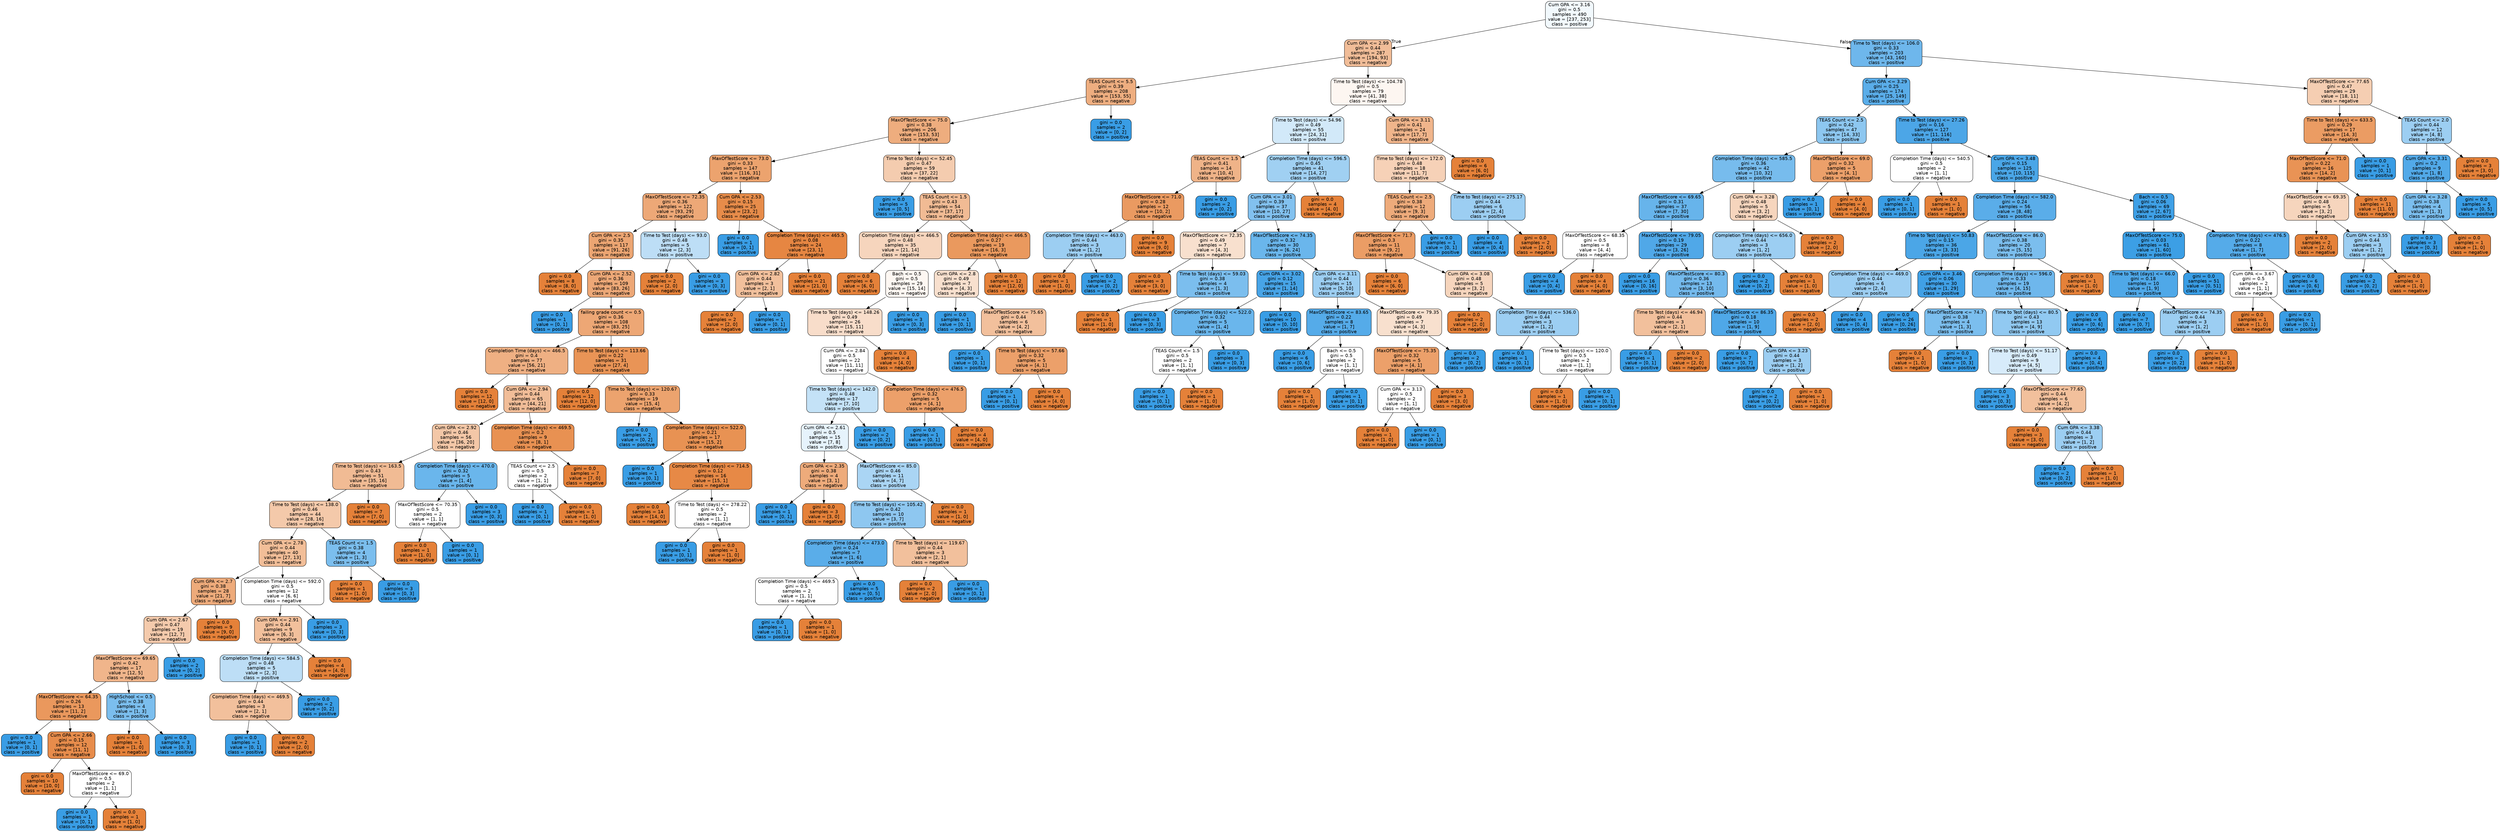 digraph Tree {
node [shape=box, style="filled, rounded", color="black", fontname=helvetica] ;
edge [fontname=helvetica] ;
0 [label="Cum GPA <= 3.16\ngini = 0.5\nsamples = 490\nvalue = [237, 253]\nclass = positive", fillcolor="#f2f9fd"] ;
1 [label="Cum GPA <= 2.99\ngini = 0.44\nsamples = 287\nvalue = [194, 93]\nclass = negative", fillcolor="#f1bd98"] ;
0 -> 1 [labeldistance=2.5, labelangle=45, headlabel="True"] ;
2 [label="TEAS Count <= 5.5\ngini = 0.39\nsamples = 208\nvalue = [153, 55]\nclass = negative", fillcolor="#eeae80"] ;
1 -> 2 ;
3 [label="MaxOfTestScore <= 75.0\ngini = 0.38\nsamples = 206\nvalue = [153, 53]\nclass = negative", fillcolor="#eead7e"] ;
2 -> 3 ;
4 [label="MaxOfTestScore <= 73.0\ngini = 0.33\nsamples = 147\nvalue = [116, 31]\nclass = negative", fillcolor="#eca36e"] ;
3 -> 4 ;
5 [label="MaxOfTestScore <= 72.35\ngini = 0.36\nsamples = 122\nvalue = [93, 29]\nclass = negative", fillcolor="#eda877"] ;
4 -> 5 ;
6 [label="Cum GPA <= 2.5\ngini = 0.35\nsamples = 117\nvalue = [91, 26]\nclass = negative", fillcolor="#eca572"] ;
5 -> 6 ;
7 [label="gini = 0.0\nsamples = 8\nvalue = [8, 0]\nclass = negative", fillcolor="#e58139"] ;
6 -> 7 ;
8 [label="Cum GPA <= 2.52\ngini = 0.36\nsamples = 109\nvalue = [83, 26]\nclass = negative", fillcolor="#eda877"] ;
6 -> 8 ;
9 [label="gini = 0.0\nsamples = 1\nvalue = [0, 1]\nclass = positive", fillcolor="#399de5"] ;
8 -> 9 ;
10 [label="failing grade count <= 0.5\ngini = 0.36\nsamples = 108\nvalue = [83, 25]\nclass = negative", fillcolor="#eda775"] ;
8 -> 10 ;
11 [label="Completion Time (days) <= 466.5\ngini = 0.4\nsamples = 77\nvalue = [56, 21]\nclass = negative", fillcolor="#efb083"] ;
10 -> 11 ;
12 [label="gini = 0.0\nsamples = 12\nvalue = [12, 0]\nclass = negative", fillcolor="#e58139"] ;
11 -> 12 ;
13 [label="Cum GPA <= 2.94\ngini = 0.44\nsamples = 65\nvalue = [44, 21]\nclass = negative", fillcolor="#f1bd98"] ;
11 -> 13 ;
14 [label="Cum GPA <= 2.92\ngini = 0.46\nsamples = 56\nvalue = [36, 20]\nclass = negative", fillcolor="#f3c7a7"] ;
13 -> 14 ;
15 [label="Time to Test (days) <= 163.5\ngini = 0.43\nsamples = 51\nvalue = [35, 16]\nclass = negative", fillcolor="#f1bb94"] ;
14 -> 15 ;
16 [label="Time to Test (days) <= 138.0\ngini = 0.46\nsamples = 44\nvalue = [28, 16]\nclass = negative", fillcolor="#f4c9aa"] ;
15 -> 16 ;
17 [label="Cum GPA <= 2.78\ngini = 0.44\nsamples = 40\nvalue = [27, 13]\nclass = negative", fillcolor="#f2be98"] ;
16 -> 17 ;
18 [label="Cum GPA <= 2.7\ngini = 0.38\nsamples = 28\nvalue = [21, 7]\nclass = negative", fillcolor="#eeab7b"] ;
17 -> 18 ;
19 [label="Cum GPA <= 2.67\ngini = 0.47\nsamples = 19\nvalue = [12, 7]\nclass = negative", fillcolor="#f4caac"] ;
18 -> 19 ;
20 [label="MaxOfTestScore <= 69.65\ngini = 0.42\nsamples = 17\nvalue = [12, 5]\nclass = negative", fillcolor="#f0b58b"] ;
19 -> 20 ;
21 [label="MaxOfTestScore <= 64.35\ngini = 0.26\nsamples = 13\nvalue = [11, 2]\nclass = negative", fillcolor="#ea985d"] ;
20 -> 21 ;
22 [label="gini = 0.0\nsamples = 1\nvalue = [0, 1]\nclass = positive", fillcolor="#399de5"] ;
21 -> 22 ;
23 [label="Cum GPA <= 2.66\ngini = 0.15\nsamples = 12\nvalue = [11, 1]\nclass = negative", fillcolor="#e78c4b"] ;
21 -> 23 ;
24 [label="gini = 0.0\nsamples = 10\nvalue = [10, 0]\nclass = negative", fillcolor="#e58139"] ;
23 -> 24 ;
25 [label="MaxOfTestScore <= 69.0\ngini = 0.5\nsamples = 2\nvalue = [1, 1]\nclass = negative", fillcolor="#ffffff"] ;
23 -> 25 ;
26 [label="gini = 0.0\nsamples = 1\nvalue = [0, 1]\nclass = positive", fillcolor="#399de5"] ;
25 -> 26 ;
27 [label="gini = 0.0\nsamples = 1\nvalue = [1, 0]\nclass = negative", fillcolor="#e58139"] ;
25 -> 27 ;
28 [label="HighSchool <= 0.5\ngini = 0.38\nsamples = 4\nvalue = [1, 3]\nclass = positive", fillcolor="#7bbeee"] ;
20 -> 28 ;
29 [label="gini = 0.0\nsamples = 1\nvalue = [1, 0]\nclass = negative", fillcolor="#e58139"] ;
28 -> 29 ;
30 [label="gini = 0.0\nsamples = 3\nvalue = [0, 3]\nclass = positive", fillcolor="#399de5"] ;
28 -> 30 ;
31 [label="gini = 0.0\nsamples = 2\nvalue = [0, 2]\nclass = positive", fillcolor="#399de5"] ;
19 -> 31 ;
32 [label="gini = 0.0\nsamples = 9\nvalue = [9, 0]\nclass = negative", fillcolor="#e58139"] ;
18 -> 32 ;
33 [label="Completion Time (days) <= 592.0\ngini = 0.5\nsamples = 12\nvalue = [6, 6]\nclass = negative", fillcolor="#ffffff"] ;
17 -> 33 ;
34 [label="Cum GPA <= 2.91\ngini = 0.44\nsamples = 9\nvalue = [6, 3]\nclass = negative", fillcolor="#f2c09c"] ;
33 -> 34 ;
35 [label="Completion Time (days) <= 584.5\ngini = 0.48\nsamples = 5\nvalue = [2, 3]\nclass = positive", fillcolor="#bddef6"] ;
34 -> 35 ;
36 [label="Completion Time (days) <= 469.5\ngini = 0.44\nsamples = 3\nvalue = [2, 1]\nclass = negative", fillcolor="#f2c09c"] ;
35 -> 36 ;
37 [label="gini = 0.0\nsamples = 1\nvalue = [0, 1]\nclass = positive", fillcolor="#399de5"] ;
36 -> 37 ;
38 [label="gini = 0.0\nsamples = 2\nvalue = [2, 0]\nclass = negative", fillcolor="#e58139"] ;
36 -> 38 ;
39 [label="gini = 0.0\nsamples = 2\nvalue = [0, 2]\nclass = positive", fillcolor="#399de5"] ;
35 -> 39 ;
40 [label="gini = 0.0\nsamples = 4\nvalue = [4, 0]\nclass = negative", fillcolor="#e58139"] ;
34 -> 40 ;
41 [label="gini = 0.0\nsamples = 3\nvalue = [0, 3]\nclass = positive", fillcolor="#399de5"] ;
33 -> 41 ;
42 [label="TEAS Count <= 1.5\ngini = 0.38\nsamples = 4\nvalue = [1, 3]\nclass = positive", fillcolor="#7bbeee"] ;
16 -> 42 ;
43 [label="gini = 0.0\nsamples = 1\nvalue = [1, 0]\nclass = negative", fillcolor="#e58139"] ;
42 -> 43 ;
44 [label="gini = 0.0\nsamples = 3\nvalue = [0, 3]\nclass = positive", fillcolor="#399de5"] ;
42 -> 44 ;
45 [label="gini = 0.0\nsamples = 7\nvalue = [7, 0]\nclass = negative", fillcolor="#e58139"] ;
15 -> 45 ;
46 [label="Completion Time (days) <= 470.0\ngini = 0.32\nsamples = 5\nvalue = [1, 4]\nclass = positive", fillcolor="#6ab6ec"] ;
14 -> 46 ;
47 [label="MaxOfTestScore <= 70.35\ngini = 0.5\nsamples = 2\nvalue = [1, 1]\nclass = negative", fillcolor="#ffffff"] ;
46 -> 47 ;
48 [label="gini = 0.0\nsamples = 1\nvalue = [1, 0]\nclass = negative", fillcolor="#e58139"] ;
47 -> 48 ;
49 [label="gini = 0.0\nsamples = 1\nvalue = [0, 1]\nclass = positive", fillcolor="#399de5"] ;
47 -> 49 ;
50 [label="gini = 0.0\nsamples = 3\nvalue = [0, 3]\nclass = positive", fillcolor="#399de5"] ;
46 -> 50 ;
51 [label="Completion Time (days) <= 469.5\ngini = 0.2\nsamples = 9\nvalue = [8, 1]\nclass = negative", fillcolor="#e89152"] ;
13 -> 51 ;
52 [label="TEAS Count <= 2.5\ngini = 0.5\nsamples = 2\nvalue = [1, 1]\nclass = negative", fillcolor="#ffffff"] ;
51 -> 52 ;
53 [label="gini = 0.0\nsamples = 1\nvalue = [0, 1]\nclass = positive", fillcolor="#399de5"] ;
52 -> 53 ;
54 [label="gini = 0.0\nsamples = 1\nvalue = [1, 0]\nclass = negative", fillcolor="#e58139"] ;
52 -> 54 ;
55 [label="gini = 0.0\nsamples = 7\nvalue = [7, 0]\nclass = negative", fillcolor="#e58139"] ;
51 -> 55 ;
56 [label="Time to Test (days) <= 113.66\ngini = 0.22\nsamples = 31\nvalue = [27, 4]\nclass = negative", fillcolor="#e99456"] ;
10 -> 56 ;
57 [label="gini = 0.0\nsamples = 12\nvalue = [12, 0]\nclass = negative", fillcolor="#e58139"] ;
56 -> 57 ;
58 [label="Time to Test (days) <= 120.67\ngini = 0.33\nsamples = 19\nvalue = [15, 4]\nclass = negative", fillcolor="#eca36e"] ;
56 -> 58 ;
59 [label="gini = 0.0\nsamples = 2\nvalue = [0, 2]\nclass = positive", fillcolor="#399de5"] ;
58 -> 59 ;
60 [label="Completion Time (days) <= 522.0\ngini = 0.21\nsamples = 17\nvalue = [15, 2]\nclass = negative", fillcolor="#e89253"] ;
58 -> 60 ;
61 [label="gini = 0.0\nsamples = 1\nvalue = [0, 1]\nclass = positive", fillcolor="#399de5"] ;
60 -> 61 ;
62 [label="Completion Time (days) <= 714.5\ngini = 0.12\nsamples = 16\nvalue = [15, 1]\nclass = negative", fillcolor="#e78946"] ;
60 -> 62 ;
63 [label="gini = 0.0\nsamples = 14\nvalue = [14, 0]\nclass = negative", fillcolor="#e58139"] ;
62 -> 63 ;
64 [label="Time to Test (days) <= 278.22\ngini = 0.5\nsamples = 2\nvalue = [1, 1]\nclass = negative", fillcolor="#ffffff"] ;
62 -> 64 ;
65 [label="gini = 0.0\nsamples = 1\nvalue = [0, 1]\nclass = positive", fillcolor="#399de5"] ;
64 -> 65 ;
66 [label="gini = 0.0\nsamples = 1\nvalue = [1, 0]\nclass = negative", fillcolor="#e58139"] ;
64 -> 66 ;
67 [label="Time to Test (days) <= 93.0\ngini = 0.48\nsamples = 5\nvalue = [2, 3]\nclass = positive", fillcolor="#bddef6"] ;
5 -> 67 ;
68 [label="gini = 0.0\nsamples = 2\nvalue = [2, 0]\nclass = negative", fillcolor="#e58139"] ;
67 -> 68 ;
69 [label="gini = 0.0\nsamples = 3\nvalue = [0, 3]\nclass = positive", fillcolor="#399de5"] ;
67 -> 69 ;
70 [label="Cum GPA <= 2.53\ngini = 0.15\nsamples = 25\nvalue = [23, 2]\nclass = negative", fillcolor="#e78c4a"] ;
4 -> 70 ;
71 [label="gini = 0.0\nsamples = 1\nvalue = [0, 1]\nclass = positive", fillcolor="#399de5"] ;
70 -> 71 ;
72 [label="Completion Time (days) <= 465.5\ngini = 0.08\nsamples = 24\nvalue = [23, 1]\nclass = negative", fillcolor="#e68642"] ;
70 -> 72 ;
73 [label="Cum GPA <= 2.82\ngini = 0.44\nsamples = 3\nvalue = [2, 1]\nclass = negative", fillcolor="#f2c09c"] ;
72 -> 73 ;
74 [label="gini = 0.0\nsamples = 2\nvalue = [2, 0]\nclass = negative", fillcolor="#e58139"] ;
73 -> 74 ;
75 [label="gini = 0.0\nsamples = 1\nvalue = [0, 1]\nclass = positive", fillcolor="#399de5"] ;
73 -> 75 ;
76 [label="gini = 0.0\nsamples = 21\nvalue = [21, 0]\nclass = negative", fillcolor="#e58139"] ;
72 -> 76 ;
77 [label="Time to Test (days) <= 52.45\ngini = 0.47\nsamples = 59\nvalue = [37, 22]\nclass = negative", fillcolor="#f4ccaf"] ;
3 -> 77 ;
78 [label="gini = 0.0\nsamples = 5\nvalue = [0, 5]\nclass = positive", fillcolor="#399de5"] ;
77 -> 78 ;
79 [label="TEAS Count <= 1.5\ngini = 0.43\nsamples = 54\nvalue = [37, 17]\nclass = negative", fillcolor="#f1bb94"] ;
77 -> 79 ;
80 [label="Completion Time (days) <= 466.5\ngini = 0.48\nsamples = 35\nvalue = [21, 14]\nclass = negative", fillcolor="#f6d5bd"] ;
79 -> 80 ;
81 [label="gini = 0.0\nsamples = 6\nvalue = [6, 0]\nclass = negative", fillcolor="#e58139"] ;
80 -> 81 ;
82 [label="Bach <= 0.5\ngini = 0.5\nsamples = 29\nvalue = [15, 14]\nclass = negative", fillcolor="#fdf7f2"] ;
80 -> 82 ;
83 [label="Time to Test (days) <= 148.26\ngini = 0.49\nsamples = 26\nvalue = [15, 11]\nclass = negative", fillcolor="#f8ddca"] ;
82 -> 83 ;
84 [label="Cum GPA <= 2.84\ngini = 0.5\nsamples = 22\nvalue = [11, 11]\nclass = negative", fillcolor="#ffffff"] ;
83 -> 84 ;
85 [label="Time to Test (days) <= 142.0\ngini = 0.48\nsamples = 17\nvalue = [7, 10]\nclass = positive", fillcolor="#c4e2f7"] ;
84 -> 85 ;
86 [label="Cum GPA <= 2.61\ngini = 0.5\nsamples = 15\nvalue = [7, 8]\nclass = positive", fillcolor="#e6f3fc"] ;
85 -> 86 ;
87 [label="Cum GPA <= 2.35\ngini = 0.38\nsamples = 4\nvalue = [3, 1]\nclass = negative", fillcolor="#eeab7b"] ;
86 -> 87 ;
88 [label="gini = 0.0\nsamples = 1\nvalue = [0, 1]\nclass = positive", fillcolor="#399de5"] ;
87 -> 88 ;
89 [label="gini = 0.0\nsamples = 3\nvalue = [3, 0]\nclass = negative", fillcolor="#e58139"] ;
87 -> 89 ;
90 [label="MaxOfTestScore <= 85.0\ngini = 0.46\nsamples = 11\nvalue = [4, 7]\nclass = positive", fillcolor="#aad5f4"] ;
86 -> 90 ;
91 [label="Time to Test (days) <= 105.42\ngini = 0.42\nsamples = 10\nvalue = [3, 7]\nclass = positive", fillcolor="#8ec7f0"] ;
90 -> 91 ;
92 [label="Completion Time (days) <= 473.0\ngini = 0.24\nsamples = 7\nvalue = [1, 6]\nclass = positive", fillcolor="#5aade9"] ;
91 -> 92 ;
93 [label="Completion Time (days) <= 469.5\ngini = 0.5\nsamples = 2\nvalue = [1, 1]\nclass = negative", fillcolor="#ffffff"] ;
92 -> 93 ;
94 [label="gini = 0.0\nsamples = 1\nvalue = [0, 1]\nclass = positive", fillcolor="#399de5"] ;
93 -> 94 ;
95 [label="gini = 0.0\nsamples = 1\nvalue = [1, 0]\nclass = negative", fillcolor="#e58139"] ;
93 -> 95 ;
96 [label="gini = 0.0\nsamples = 5\nvalue = [0, 5]\nclass = positive", fillcolor="#399de5"] ;
92 -> 96 ;
97 [label="Time to Test (days) <= 119.67\ngini = 0.44\nsamples = 3\nvalue = [2, 1]\nclass = negative", fillcolor="#f2c09c"] ;
91 -> 97 ;
98 [label="gini = 0.0\nsamples = 2\nvalue = [2, 0]\nclass = negative", fillcolor="#e58139"] ;
97 -> 98 ;
99 [label="gini = 0.0\nsamples = 1\nvalue = [0, 1]\nclass = positive", fillcolor="#399de5"] ;
97 -> 99 ;
100 [label="gini = 0.0\nsamples = 1\nvalue = [1, 0]\nclass = negative", fillcolor="#e58139"] ;
90 -> 100 ;
101 [label="gini = 0.0\nsamples = 2\nvalue = [0, 2]\nclass = positive", fillcolor="#399de5"] ;
85 -> 101 ;
102 [label="Completion Time (days) <= 476.5\ngini = 0.32\nsamples = 5\nvalue = [4, 1]\nclass = negative", fillcolor="#eca06a"] ;
84 -> 102 ;
103 [label="gini = 0.0\nsamples = 1\nvalue = [0, 1]\nclass = positive", fillcolor="#399de5"] ;
102 -> 103 ;
104 [label="gini = 0.0\nsamples = 4\nvalue = [4, 0]\nclass = negative", fillcolor="#e58139"] ;
102 -> 104 ;
105 [label="gini = 0.0\nsamples = 4\nvalue = [4, 0]\nclass = negative", fillcolor="#e58139"] ;
83 -> 105 ;
106 [label="gini = 0.0\nsamples = 3\nvalue = [0, 3]\nclass = positive", fillcolor="#399de5"] ;
82 -> 106 ;
107 [label="Completion Time (days) <= 466.5\ngini = 0.27\nsamples = 19\nvalue = [16, 3]\nclass = negative", fillcolor="#ea995e"] ;
79 -> 107 ;
108 [label="Cum GPA <= 2.8\ngini = 0.49\nsamples = 7\nvalue = [4, 3]\nclass = negative", fillcolor="#f8e0ce"] ;
107 -> 108 ;
109 [label="gini = 0.0\nsamples = 1\nvalue = [0, 1]\nclass = positive", fillcolor="#399de5"] ;
108 -> 109 ;
110 [label="MaxOfTestScore <= 75.65\ngini = 0.44\nsamples = 6\nvalue = [4, 2]\nclass = negative", fillcolor="#f2c09c"] ;
108 -> 110 ;
111 [label="gini = 0.0\nsamples = 1\nvalue = [0, 1]\nclass = positive", fillcolor="#399de5"] ;
110 -> 111 ;
112 [label="Time to Test (days) <= 57.66\ngini = 0.32\nsamples = 5\nvalue = [4, 1]\nclass = negative", fillcolor="#eca06a"] ;
110 -> 112 ;
113 [label="gini = 0.0\nsamples = 1\nvalue = [0, 1]\nclass = positive", fillcolor="#399de5"] ;
112 -> 113 ;
114 [label="gini = 0.0\nsamples = 4\nvalue = [4, 0]\nclass = negative", fillcolor="#e58139"] ;
112 -> 114 ;
115 [label="gini = 0.0\nsamples = 12\nvalue = [12, 0]\nclass = negative", fillcolor="#e58139"] ;
107 -> 115 ;
116 [label="gini = 0.0\nsamples = 2\nvalue = [0, 2]\nclass = positive", fillcolor="#399de5"] ;
2 -> 116 ;
117 [label="Time to Test (days) <= 104.78\ngini = 0.5\nsamples = 79\nvalue = [41, 38]\nclass = negative", fillcolor="#fdf6f1"] ;
1 -> 117 ;
118 [label="Time to Test (days) <= 54.96\ngini = 0.49\nsamples = 55\nvalue = [24, 31]\nclass = positive", fillcolor="#d2e9f9"] ;
117 -> 118 ;
119 [label="TEAS Count <= 1.5\ngini = 0.41\nsamples = 14\nvalue = [10, 4]\nclass = negative", fillcolor="#efb388"] ;
118 -> 119 ;
120 [label="MaxOfTestScore <= 71.0\ngini = 0.28\nsamples = 12\nvalue = [10, 2]\nclass = negative", fillcolor="#ea9a61"] ;
119 -> 120 ;
121 [label="Completion Time (days) <= 463.0\ngini = 0.44\nsamples = 3\nvalue = [1, 2]\nclass = positive", fillcolor="#9ccef2"] ;
120 -> 121 ;
122 [label="gini = 0.0\nsamples = 1\nvalue = [1, 0]\nclass = negative", fillcolor="#e58139"] ;
121 -> 122 ;
123 [label="gini = 0.0\nsamples = 2\nvalue = [0, 2]\nclass = positive", fillcolor="#399de5"] ;
121 -> 123 ;
124 [label="gini = 0.0\nsamples = 9\nvalue = [9, 0]\nclass = negative", fillcolor="#e58139"] ;
120 -> 124 ;
125 [label="gini = 0.0\nsamples = 2\nvalue = [0, 2]\nclass = positive", fillcolor="#399de5"] ;
119 -> 125 ;
126 [label="Completion Time (days) <= 596.5\ngini = 0.45\nsamples = 41\nvalue = [14, 27]\nclass = positive", fillcolor="#a0d0f2"] ;
118 -> 126 ;
127 [label="Cum GPA <= 3.01\ngini = 0.39\nsamples = 37\nvalue = [10, 27]\nclass = positive", fillcolor="#82c1ef"] ;
126 -> 127 ;
128 [label="MaxOfTestScore <= 72.35\ngini = 0.49\nsamples = 7\nvalue = [4, 3]\nclass = negative", fillcolor="#f8e0ce"] ;
127 -> 128 ;
129 [label="gini = 0.0\nsamples = 3\nvalue = [3, 0]\nclass = negative", fillcolor="#e58139"] ;
128 -> 129 ;
130 [label="Time to Test (days) <= 59.03\ngini = 0.38\nsamples = 4\nvalue = [1, 3]\nclass = positive", fillcolor="#7bbeee"] ;
128 -> 130 ;
131 [label="gini = 0.0\nsamples = 1\nvalue = [1, 0]\nclass = negative", fillcolor="#e58139"] ;
130 -> 131 ;
132 [label="gini = 0.0\nsamples = 3\nvalue = [0, 3]\nclass = positive", fillcolor="#399de5"] ;
130 -> 132 ;
133 [label="MaxOfTestScore <= 74.35\ngini = 0.32\nsamples = 30\nvalue = [6, 24]\nclass = positive", fillcolor="#6ab6ec"] ;
127 -> 133 ;
134 [label="Cum GPA <= 3.02\ngini = 0.12\nsamples = 15\nvalue = [1, 14]\nclass = positive", fillcolor="#47a4e7"] ;
133 -> 134 ;
135 [label="Completion Time (days) <= 522.0\ngini = 0.32\nsamples = 5\nvalue = [1, 4]\nclass = positive", fillcolor="#6ab6ec"] ;
134 -> 135 ;
136 [label="TEAS Count <= 1.5\ngini = 0.5\nsamples = 2\nvalue = [1, 1]\nclass = negative", fillcolor="#ffffff"] ;
135 -> 136 ;
137 [label="gini = 0.0\nsamples = 1\nvalue = [0, 1]\nclass = positive", fillcolor="#399de5"] ;
136 -> 137 ;
138 [label="gini = 0.0\nsamples = 1\nvalue = [1, 0]\nclass = negative", fillcolor="#e58139"] ;
136 -> 138 ;
139 [label="gini = 0.0\nsamples = 3\nvalue = [0, 3]\nclass = positive", fillcolor="#399de5"] ;
135 -> 139 ;
140 [label="gini = 0.0\nsamples = 10\nvalue = [0, 10]\nclass = positive", fillcolor="#399de5"] ;
134 -> 140 ;
141 [label="Cum GPA <= 3.11\ngini = 0.44\nsamples = 15\nvalue = [5, 10]\nclass = positive", fillcolor="#9ccef2"] ;
133 -> 141 ;
142 [label="MaxOfTestScore <= 83.65\ngini = 0.22\nsamples = 8\nvalue = [1, 7]\nclass = positive", fillcolor="#55abe9"] ;
141 -> 142 ;
143 [label="gini = 0.0\nsamples = 6\nvalue = [0, 6]\nclass = positive", fillcolor="#399de5"] ;
142 -> 143 ;
144 [label="Bach <= 0.5\ngini = 0.5\nsamples = 2\nvalue = [1, 1]\nclass = negative", fillcolor="#ffffff"] ;
142 -> 144 ;
145 [label="gini = 0.0\nsamples = 1\nvalue = [1, 0]\nclass = negative", fillcolor="#e58139"] ;
144 -> 145 ;
146 [label="gini = 0.0\nsamples = 1\nvalue = [0, 1]\nclass = positive", fillcolor="#399de5"] ;
144 -> 146 ;
147 [label="MaxOfTestScore <= 79.35\ngini = 0.49\nsamples = 7\nvalue = [4, 3]\nclass = negative", fillcolor="#f8e0ce"] ;
141 -> 147 ;
148 [label="MaxOfTestScore <= 75.35\ngini = 0.32\nsamples = 5\nvalue = [4, 1]\nclass = negative", fillcolor="#eca06a"] ;
147 -> 148 ;
149 [label="Cum GPA <= 3.13\ngini = 0.5\nsamples = 2\nvalue = [1, 1]\nclass = negative", fillcolor="#ffffff"] ;
148 -> 149 ;
150 [label="gini = 0.0\nsamples = 1\nvalue = [1, 0]\nclass = negative", fillcolor="#e58139"] ;
149 -> 150 ;
151 [label="gini = 0.0\nsamples = 1\nvalue = [0, 1]\nclass = positive", fillcolor="#399de5"] ;
149 -> 151 ;
152 [label="gini = 0.0\nsamples = 3\nvalue = [3, 0]\nclass = negative", fillcolor="#e58139"] ;
148 -> 152 ;
153 [label="gini = 0.0\nsamples = 2\nvalue = [0, 2]\nclass = positive", fillcolor="#399de5"] ;
147 -> 153 ;
154 [label="gini = 0.0\nsamples = 4\nvalue = [4, 0]\nclass = negative", fillcolor="#e58139"] ;
126 -> 154 ;
155 [label="Cum GPA <= 3.11\ngini = 0.41\nsamples = 24\nvalue = [17, 7]\nclass = negative", fillcolor="#f0b58b"] ;
117 -> 155 ;
156 [label="Time to Test (days) <= 172.0\ngini = 0.48\nsamples = 18\nvalue = [11, 7]\nclass = negative", fillcolor="#f6d1b7"] ;
155 -> 156 ;
157 [label="TEAS Count <= 2.5\ngini = 0.38\nsamples = 12\nvalue = [9, 3]\nclass = negative", fillcolor="#eeab7b"] ;
156 -> 157 ;
158 [label="MaxOfTestScore <= 71.7\ngini = 0.3\nsamples = 11\nvalue = [9, 2]\nclass = negative", fillcolor="#eb9d65"] ;
157 -> 158 ;
159 [label="gini = 0.0\nsamples = 6\nvalue = [6, 0]\nclass = negative", fillcolor="#e58139"] ;
158 -> 159 ;
160 [label="Cum GPA <= 3.08\ngini = 0.48\nsamples = 5\nvalue = [3, 2]\nclass = negative", fillcolor="#f6d5bd"] ;
158 -> 160 ;
161 [label="gini = 0.0\nsamples = 2\nvalue = [2, 0]\nclass = negative", fillcolor="#e58139"] ;
160 -> 161 ;
162 [label="Completion Time (days) <= 536.0\ngini = 0.44\nsamples = 3\nvalue = [1, 2]\nclass = positive", fillcolor="#9ccef2"] ;
160 -> 162 ;
163 [label="gini = 0.0\nsamples = 1\nvalue = [0, 1]\nclass = positive", fillcolor="#399de5"] ;
162 -> 163 ;
164 [label="Time to Test (days) <= 120.0\ngini = 0.5\nsamples = 2\nvalue = [1, 1]\nclass = negative", fillcolor="#ffffff"] ;
162 -> 164 ;
165 [label="gini = 0.0\nsamples = 1\nvalue = [1, 0]\nclass = negative", fillcolor="#e58139"] ;
164 -> 165 ;
166 [label="gini = 0.0\nsamples = 1\nvalue = [0, 1]\nclass = positive", fillcolor="#399de5"] ;
164 -> 166 ;
167 [label="gini = 0.0\nsamples = 1\nvalue = [0, 1]\nclass = positive", fillcolor="#399de5"] ;
157 -> 167 ;
168 [label="Time to Test (days) <= 275.17\ngini = 0.44\nsamples = 6\nvalue = [2, 4]\nclass = positive", fillcolor="#9ccef2"] ;
156 -> 168 ;
169 [label="gini = 0.0\nsamples = 4\nvalue = [0, 4]\nclass = positive", fillcolor="#399de5"] ;
168 -> 169 ;
170 [label="gini = 0.0\nsamples = 2\nvalue = [2, 0]\nclass = negative", fillcolor="#e58139"] ;
168 -> 170 ;
171 [label="gini = 0.0\nsamples = 6\nvalue = [6, 0]\nclass = negative", fillcolor="#e58139"] ;
155 -> 171 ;
172 [label="Time to Test (days) <= 106.0\ngini = 0.33\nsamples = 203\nvalue = [43, 160]\nclass = positive", fillcolor="#6eb7ec"] ;
0 -> 172 [labeldistance=2.5, labelangle=-45, headlabel="False"] ;
173 [label="Cum GPA <= 3.29\ngini = 0.25\nsamples = 174\nvalue = [25, 149]\nclass = positive", fillcolor="#5aade9"] ;
172 -> 173 ;
174 [label="TEAS Count <= 2.5\ngini = 0.42\nsamples = 47\nvalue = [14, 33]\nclass = positive", fillcolor="#8dc7f0"] ;
173 -> 174 ;
175 [label="Completion Time (days) <= 585.5\ngini = 0.36\nsamples = 42\nvalue = [10, 32]\nclass = positive", fillcolor="#77bced"] ;
174 -> 175 ;
176 [label="MaxOfTestScore <= 69.65\ngini = 0.31\nsamples = 37\nvalue = [7, 30]\nclass = positive", fillcolor="#67b4eb"] ;
175 -> 176 ;
177 [label="MaxOfTestScore <= 68.35\ngini = 0.5\nsamples = 8\nvalue = [4, 4]\nclass = negative", fillcolor="#ffffff"] ;
176 -> 177 ;
178 [label="gini = 0.0\nsamples = 4\nvalue = [0, 4]\nclass = positive", fillcolor="#399de5"] ;
177 -> 178 ;
179 [label="gini = 0.0\nsamples = 4\nvalue = [4, 0]\nclass = negative", fillcolor="#e58139"] ;
177 -> 179 ;
180 [label="MaxOfTestScore <= 79.05\ngini = 0.19\nsamples = 29\nvalue = [3, 26]\nclass = positive", fillcolor="#50a8e8"] ;
176 -> 180 ;
181 [label="gini = 0.0\nsamples = 16\nvalue = [0, 16]\nclass = positive", fillcolor="#399de5"] ;
180 -> 181 ;
182 [label="MaxOfTestScore <= 80.3\ngini = 0.36\nsamples = 13\nvalue = [3, 10]\nclass = positive", fillcolor="#74baed"] ;
180 -> 182 ;
183 [label="Time to Test (days) <= 46.94\ngini = 0.44\nsamples = 3\nvalue = [2, 1]\nclass = negative", fillcolor="#f2c09c"] ;
182 -> 183 ;
184 [label="gini = 0.0\nsamples = 1\nvalue = [0, 1]\nclass = positive", fillcolor="#399de5"] ;
183 -> 184 ;
185 [label="gini = 0.0\nsamples = 2\nvalue = [2, 0]\nclass = negative", fillcolor="#e58139"] ;
183 -> 185 ;
186 [label="MaxOfTestScore <= 86.35\ngini = 0.18\nsamples = 10\nvalue = [1, 9]\nclass = positive", fillcolor="#4fa8e8"] ;
182 -> 186 ;
187 [label="gini = 0.0\nsamples = 7\nvalue = [0, 7]\nclass = positive", fillcolor="#399de5"] ;
186 -> 187 ;
188 [label="Cum GPA <= 3.23\ngini = 0.44\nsamples = 3\nvalue = [1, 2]\nclass = positive", fillcolor="#9ccef2"] ;
186 -> 188 ;
189 [label="gini = 0.0\nsamples = 2\nvalue = [0, 2]\nclass = positive", fillcolor="#399de5"] ;
188 -> 189 ;
190 [label="gini = 0.0\nsamples = 1\nvalue = [1, 0]\nclass = negative", fillcolor="#e58139"] ;
188 -> 190 ;
191 [label="Cum GPA <= 3.28\ngini = 0.48\nsamples = 5\nvalue = [3, 2]\nclass = negative", fillcolor="#f6d5bd"] ;
175 -> 191 ;
192 [label="Completion Time (days) <= 656.0\ngini = 0.44\nsamples = 3\nvalue = [1, 2]\nclass = positive", fillcolor="#9ccef2"] ;
191 -> 192 ;
193 [label="gini = 0.0\nsamples = 2\nvalue = [0, 2]\nclass = positive", fillcolor="#399de5"] ;
192 -> 193 ;
194 [label="gini = 0.0\nsamples = 1\nvalue = [1, 0]\nclass = negative", fillcolor="#e58139"] ;
192 -> 194 ;
195 [label="gini = 0.0\nsamples = 2\nvalue = [2, 0]\nclass = negative", fillcolor="#e58139"] ;
191 -> 195 ;
196 [label="MaxOfTestScore <= 69.0\ngini = 0.32\nsamples = 5\nvalue = [4, 1]\nclass = negative", fillcolor="#eca06a"] ;
174 -> 196 ;
197 [label="gini = 0.0\nsamples = 1\nvalue = [0, 1]\nclass = positive", fillcolor="#399de5"] ;
196 -> 197 ;
198 [label="gini = 0.0\nsamples = 4\nvalue = [4, 0]\nclass = negative", fillcolor="#e58139"] ;
196 -> 198 ;
199 [label="Time to Test (days) <= 27.26\ngini = 0.16\nsamples = 127\nvalue = [11, 116]\nclass = positive", fillcolor="#4ca6e7"] ;
173 -> 199 ;
200 [label="Completion Time (days) <= 540.5\ngini = 0.5\nsamples = 2\nvalue = [1, 1]\nclass = negative", fillcolor="#ffffff"] ;
199 -> 200 ;
201 [label="gini = 0.0\nsamples = 1\nvalue = [0, 1]\nclass = positive", fillcolor="#399de5"] ;
200 -> 201 ;
202 [label="gini = 0.0\nsamples = 1\nvalue = [1, 0]\nclass = negative", fillcolor="#e58139"] ;
200 -> 202 ;
203 [label="Cum GPA <= 3.48\ngini = 0.15\nsamples = 125\nvalue = [10, 115]\nclass = positive", fillcolor="#4aa6e7"] ;
199 -> 203 ;
204 [label="Completion Time (days) <= 582.0\ngini = 0.24\nsamples = 56\nvalue = [8, 48]\nclass = positive", fillcolor="#5aade9"] ;
203 -> 204 ;
205 [label="Time to Test (days) <= 50.83\ngini = 0.15\nsamples = 36\nvalue = [3, 33]\nclass = positive", fillcolor="#4ba6e7"] ;
204 -> 205 ;
206 [label="Completion Time (days) <= 469.0\ngini = 0.44\nsamples = 6\nvalue = [2, 4]\nclass = positive", fillcolor="#9ccef2"] ;
205 -> 206 ;
207 [label="gini = 0.0\nsamples = 2\nvalue = [2, 0]\nclass = negative", fillcolor="#e58139"] ;
206 -> 207 ;
208 [label="gini = 0.0\nsamples = 4\nvalue = [0, 4]\nclass = positive", fillcolor="#399de5"] ;
206 -> 208 ;
209 [label="Cum GPA <= 3.46\ngini = 0.06\nsamples = 30\nvalue = [1, 29]\nclass = positive", fillcolor="#40a0e6"] ;
205 -> 209 ;
210 [label="gini = 0.0\nsamples = 26\nvalue = [0, 26]\nclass = positive", fillcolor="#399de5"] ;
209 -> 210 ;
211 [label="MaxOfTestScore <= 74.7\ngini = 0.38\nsamples = 4\nvalue = [1, 3]\nclass = positive", fillcolor="#7bbeee"] ;
209 -> 211 ;
212 [label="gini = 0.0\nsamples = 1\nvalue = [1, 0]\nclass = negative", fillcolor="#e58139"] ;
211 -> 212 ;
213 [label="gini = 0.0\nsamples = 3\nvalue = [0, 3]\nclass = positive", fillcolor="#399de5"] ;
211 -> 213 ;
214 [label="MaxOfTestScore <= 86.0\ngini = 0.38\nsamples = 20\nvalue = [5, 15]\nclass = positive", fillcolor="#7bbeee"] ;
204 -> 214 ;
215 [label="Completion Time (days) <= 596.0\ngini = 0.33\nsamples = 19\nvalue = [4, 15]\nclass = positive", fillcolor="#6eb7ec"] ;
214 -> 215 ;
216 [label="Time to Test (days) <= 80.5\ngini = 0.43\nsamples = 13\nvalue = [4, 9]\nclass = positive", fillcolor="#91c9f1"] ;
215 -> 216 ;
217 [label="Time to Test (days) <= 51.17\ngini = 0.49\nsamples = 9\nvalue = [4, 5]\nclass = positive", fillcolor="#d7ebfa"] ;
216 -> 217 ;
218 [label="gini = 0.0\nsamples = 3\nvalue = [0, 3]\nclass = positive", fillcolor="#399de5"] ;
217 -> 218 ;
219 [label="MaxOfTestScore <= 77.65\ngini = 0.44\nsamples = 6\nvalue = [4, 2]\nclass = negative", fillcolor="#f2c09c"] ;
217 -> 219 ;
220 [label="gini = 0.0\nsamples = 3\nvalue = [3, 0]\nclass = negative", fillcolor="#e58139"] ;
219 -> 220 ;
221 [label="Cum GPA <= 3.38\ngini = 0.44\nsamples = 3\nvalue = [1, 2]\nclass = positive", fillcolor="#9ccef2"] ;
219 -> 221 ;
222 [label="gini = 0.0\nsamples = 2\nvalue = [0, 2]\nclass = positive", fillcolor="#399de5"] ;
221 -> 222 ;
223 [label="gini = 0.0\nsamples = 1\nvalue = [1, 0]\nclass = negative", fillcolor="#e58139"] ;
221 -> 223 ;
224 [label="gini = 0.0\nsamples = 4\nvalue = [0, 4]\nclass = positive", fillcolor="#399de5"] ;
216 -> 224 ;
225 [label="gini = 0.0\nsamples = 6\nvalue = [0, 6]\nclass = positive", fillcolor="#399de5"] ;
215 -> 225 ;
226 [label="gini = 0.0\nsamples = 1\nvalue = [1, 0]\nclass = negative", fillcolor="#e58139"] ;
214 -> 226 ;
227 [label="Bach <= 0.5\ngini = 0.06\nsamples = 69\nvalue = [2, 67]\nclass = positive", fillcolor="#3fa0e6"] ;
203 -> 227 ;
228 [label="MaxOfTestScore <= 75.0\ngini = 0.03\nsamples = 61\nvalue = [1, 60]\nclass = positive", fillcolor="#3c9fe5"] ;
227 -> 228 ;
229 [label="Time to Test (days) <= 66.0\ngini = 0.18\nsamples = 10\nvalue = [1, 9]\nclass = positive", fillcolor="#4fa8e8"] ;
228 -> 229 ;
230 [label="gini = 0.0\nsamples = 7\nvalue = [0, 7]\nclass = positive", fillcolor="#399de5"] ;
229 -> 230 ;
231 [label="MaxOfTestScore <= 74.35\ngini = 0.44\nsamples = 3\nvalue = [1, 2]\nclass = positive", fillcolor="#9ccef2"] ;
229 -> 231 ;
232 [label="gini = 0.0\nsamples = 2\nvalue = [0, 2]\nclass = positive", fillcolor="#399de5"] ;
231 -> 232 ;
233 [label="gini = 0.0\nsamples = 1\nvalue = [1, 0]\nclass = negative", fillcolor="#e58139"] ;
231 -> 233 ;
234 [label="gini = 0.0\nsamples = 51\nvalue = [0, 51]\nclass = positive", fillcolor="#399de5"] ;
228 -> 234 ;
235 [label="Completion Time (days) <= 476.5\ngini = 0.22\nsamples = 8\nvalue = [1, 7]\nclass = positive", fillcolor="#55abe9"] ;
227 -> 235 ;
236 [label="Cum GPA <= 3.67\ngini = 0.5\nsamples = 2\nvalue = [1, 1]\nclass = negative", fillcolor="#ffffff"] ;
235 -> 236 ;
237 [label="gini = 0.0\nsamples = 1\nvalue = [1, 0]\nclass = negative", fillcolor="#e58139"] ;
236 -> 237 ;
238 [label="gini = 0.0\nsamples = 1\nvalue = [0, 1]\nclass = positive", fillcolor="#399de5"] ;
236 -> 238 ;
239 [label="gini = 0.0\nsamples = 6\nvalue = [0, 6]\nclass = positive", fillcolor="#399de5"] ;
235 -> 239 ;
240 [label="MaxOfTestScore <= 77.65\ngini = 0.47\nsamples = 29\nvalue = [18, 11]\nclass = negative", fillcolor="#f5ceb2"] ;
172 -> 240 ;
241 [label="Time to Test (days) <= 633.5\ngini = 0.29\nsamples = 17\nvalue = [14, 3]\nclass = negative", fillcolor="#eb9c63"] ;
240 -> 241 ;
242 [label="MaxOfTestScore <= 71.0\ngini = 0.22\nsamples = 16\nvalue = [14, 2]\nclass = negative", fillcolor="#e99355"] ;
241 -> 242 ;
243 [label="MaxOfTestScore <= 69.35\ngini = 0.48\nsamples = 5\nvalue = [3, 2]\nclass = negative", fillcolor="#f6d5bd"] ;
242 -> 243 ;
244 [label="gini = 0.0\nsamples = 2\nvalue = [2, 0]\nclass = negative", fillcolor="#e58139"] ;
243 -> 244 ;
245 [label="Cum GPA <= 3.55\ngini = 0.44\nsamples = 3\nvalue = [1, 2]\nclass = positive", fillcolor="#9ccef2"] ;
243 -> 245 ;
246 [label="gini = 0.0\nsamples = 2\nvalue = [0, 2]\nclass = positive", fillcolor="#399de5"] ;
245 -> 246 ;
247 [label="gini = 0.0\nsamples = 1\nvalue = [1, 0]\nclass = negative", fillcolor="#e58139"] ;
245 -> 247 ;
248 [label="gini = 0.0\nsamples = 11\nvalue = [11, 0]\nclass = negative", fillcolor="#e58139"] ;
242 -> 248 ;
249 [label="gini = 0.0\nsamples = 1\nvalue = [0, 1]\nclass = positive", fillcolor="#399de5"] ;
241 -> 249 ;
250 [label="TEAS Count <= 2.0\ngini = 0.44\nsamples = 12\nvalue = [4, 8]\nclass = positive", fillcolor="#9ccef2"] ;
240 -> 250 ;
251 [label="Cum GPA <= 3.31\ngini = 0.2\nsamples = 9\nvalue = [1, 8]\nclass = positive", fillcolor="#52a9e8"] ;
250 -> 251 ;
252 [label="Cum GPA <= 3.28\ngini = 0.38\nsamples = 4\nvalue = [1, 3]\nclass = positive", fillcolor="#7bbeee"] ;
251 -> 252 ;
253 [label="gini = 0.0\nsamples = 3\nvalue = [0, 3]\nclass = positive", fillcolor="#399de5"] ;
252 -> 253 ;
254 [label="gini = 0.0\nsamples = 1\nvalue = [1, 0]\nclass = negative", fillcolor="#e58139"] ;
252 -> 254 ;
255 [label="gini = 0.0\nsamples = 5\nvalue = [0, 5]\nclass = positive", fillcolor="#399de5"] ;
251 -> 255 ;
256 [label="gini = 0.0\nsamples = 3\nvalue = [3, 0]\nclass = negative", fillcolor="#e58139"] ;
250 -> 256 ;
}